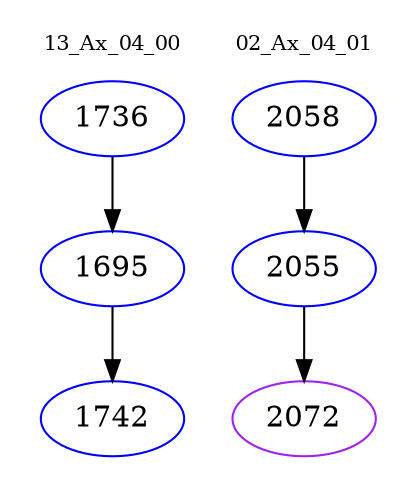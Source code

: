 digraph{
subgraph cluster_0 {
color = white
label = "13_Ax_04_00";
fontsize=10;
T0_1736 [label="1736", color="blue"]
T0_1736 -> T0_1695 [color="black"]
T0_1695 [label="1695", color="blue"]
T0_1695 -> T0_1742 [color="black"]
T0_1742 [label="1742", color="blue"]
}
subgraph cluster_1 {
color = white
label = "02_Ax_04_01";
fontsize=10;
T1_2058 [label="2058", color="blue"]
T1_2058 -> T1_2055 [color="black"]
T1_2055 [label="2055", color="blue"]
T1_2055 -> T1_2072 [color="black"]
T1_2072 [label="2072", color="purple"]
}
}
